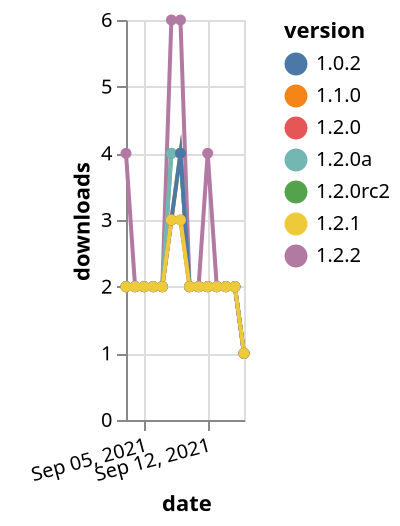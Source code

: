 {"$schema": "https://vega.github.io/schema/vega-lite/v5.json", "description": "A simple bar chart with embedded data.", "data": {"values": [{"date": "2021-09-03", "total": 2308, "delta": 2, "version": "1.1.0"}, {"date": "2021-09-04", "total": 2310, "delta": 2, "version": "1.1.0"}, {"date": "2021-09-05", "total": 2312, "delta": 2, "version": "1.1.0"}, {"date": "2021-09-06", "total": 2314, "delta": 2, "version": "1.1.0"}, {"date": "2021-09-07", "total": 2316, "delta": 2, "version": "1.1.0"}, {"date": "2021-09-08", "total": 2319, "delta": 3, "version": "1.1.0"}, {"date": "2021-09-09", "total": 2323, "delta": 4, "version": "1.1.0"}, {"date": "2021-09-10", "total": 2325, "delta": 2, "version": "1.1.0"}, {"date": "2021-09-11", "total": 2327, "delta": 2, "version": "1.1.0"}, {"date": "2021-09-12", "total": 2329, "delta": 2, "version": "1.1.0"}, {"date": "2021-09-13", "total": 2331, "delta": 2, "version": "1.1.0"}, {"date": "2021-09-14", "total": 2333, "delta": 2, "version": "1.1.0"}, {"date": "2021-09-15", "total": 2335, "delta": 2, "version": "1.1.0"}, {"date": "2021-09-16", "total": 2336, "delta": 1, "version": "1.1.0"}, {"date": "2021-09-03", "total": 2376, "delta": 2, "version": "1.2.0rc2"}, {"date": "2021-09-04", "total": 2378, "delta": 2, "version": "1.2.0rc2"}, {"date": "2021-09-05", "total": 2380, "delta": 2, "version": "1.2.0rc2"}, {"date": "2021-09-06", "total": 2382, "delta": 2, "version": "1.2.0rc2"}, {"date": "2021-09-07", "total": 2384, "delta": 2, "version": "1.2.0rc2"}, {"date": "2021-09-08", "total": 2388, "delta": 4, "version": "1.2.0rc2"}, {"date": "2021-09-09", "total": 2392, "delta": 4, "version": "1.2.0rc2"}, {"date": "2021-09-10", "total": 2394, "delta": 2, "version": "1.2.0rc2"}, {"date": "2021-09-11", "total": 2396, "delta": 2, "version": "1.2.0rc2"}, {"date": "2021-09-12", "total": 2398, "delta": 2, "version": "1.2.0rc2"}, {"date": "2021-09-13", "total": 2400, "delta": 2, "version": "1.2.0rc2"}, {"date": "2021-09-14", "total": 2402, "delta": 2, "version": "1.2.0rc2"}, {"date": "2021-09-15", "total": 2404, "delta": 2, "version": "1.2.0rc2"}, {"date": "2021-09-16", "total": 2405, "delta": 1, "version": "1.2.0rc2"}, {"date": "2021-09-03", "total": 2353, "delta": 4, "version": "1.2.2"}, {"date": "2021-09-04", "total": 2355, "delta": 2, "version": "1.2.2"}, {"date": "2021-09-05", "total": 2357, "delta": 2, "version": "1.2.2"}, {"date": "2021-09-06", "total": 2359, "delta": 2, "version": "1.2.2"}, {"date": "2021-09-07", "total": 2361, "delta": 2, "version": "1.2.2"}, {"date": "2021-09-08", "total": 2367, "delta": 6, "version": "1.2.2"}, {"date": "2021-09-09", "total": 2373, "delta": 6, "version": "1.2.2"}, {"date": "2021-09-10", "total": 2375, "delta": 2, "version": "1.2.2"}, {"date": "2021-09-11", "total": 2377, "delta": 2, "version": "1.2.2"}, {"date": "2021-09-12", "total": 2381, "delta": 4, "version": "1.2.2"}, {"date": "2021-09-13", "total": 2383, "delta": 2, "version": "1.2.2"}, {"date": "2021-09-14", "total": 2385, "delta": 2, "version": "1.2.2"}, {"date": "2021-09-15", "total": 2387, "delta": 2, "version": "1.2.2"}, {"date": "2021-09-16", "total": 2388, "delta": 1, "version": "1.2.2"}, {"date": "2021-09-03", "total": 2129, "delta": 2, "version": "1.2.0"}, {"date": "2021-09-04", "total": 2131, "delta": 2, "version": "1.2.0"}, {"date": "2021-09-05", "total": 2133, "delta": 2, "version": "1.2.0"}, {"date": "2021-09-06", "total": 2135, "delta": 2, "version": "1.2.0"}, {"date": "2021-09-07", "total": 2137, "delta": 2, "version": "1.2.0"}, {"date": "2021-09-08", "total": 2140, "delta": 3, "version": "1.2.0"}, {"date": "2021-09-09", "total": 2143, "delta": 3, "version": "1.2.0"}, {"date": "2021-09-10", "total": 2145, "delta": 2, "version": "1.2.0"}, {"date": "2021-09-11", "total": 2147, "delta": 2, "version": "1.2.0"}, {"date": "2021-09-12", "total": 2149, "delta": 2, "version": "1.2.0"}, {"date": "2021-09-13", "total": 2151, "delta": 2, "version": "1.2.0"}, {"date": "2021-09-14", "total": 2153, "delta": 2, "version": "1.2.0"}, {"date": "2021-09-15", "total": 2155, "delta": 2, "version": "1.2.0"}, {"date": "2021-09-16", "total": 2156, "delta": 1, "version": "1.2.0"}, {"date": "2021-09-03", "total": 2519, "delta": 2, "version": "1.2.0a"}, {"date": "2021-09-04", "total": 2521, "delta": 2, "version": "1.2.0a"}, {"date": "2021-09-05", "total": 2523, "delta": 2, "version": "1.2.0a"}, {"date": "2021-09-06", "total": 2525, "delta": 2, "version": "1.2.0a"}, {"date": "2021-09-07", "total": 2527, "delta": 2, "version": "1.2.0a"}, {"date": "2021-09-08", "total": 2531, "delta": 4, "version": "1.2.0a"}, {"date": "2021-09-09", "total": 2535, "delta": 4, "version": "1.2.0a"}, {"date": "2021-09-10", "total": 2537, "delta": 2, "version": "1.2.0a"}, {"date": "2021-09-11", "total": 2539, "delta": 2, "version": "1.2.0a"}, {"date": "2021-09-12", "total": 2541, "delta": 2, "version": "1.2.0a"}, {"date": "2021-09-13", "total": 2543, "delta": 2, "version": "1.2.0a"}, {"date": "2021-09-14", "total": 2545, "delta": 2, "version": "1.2.0a"}, {"date": "2021-09-15", "total": 2547, "delta": 2, "version": "1.2.0a"}, {"date": "2021-09-16", "total": 2548, "delta": 1, "version": "1.2.0a"}, {"date": "2021-09-03", "total": 2303, "delta": 2, "version": "1.0.2"}, {"date": "2021-09-04", "total": 2305, "delta": 2, "version": "1.0.2"}, {"date": "2021-09-05", "total": 2307, "delta": 2, "version": "1.0.2"}, {"date": "2021-09-06", "total": 2309, "delta": 2, "version": "1.0.2"}, {"date": "2021-09-07", "total": 2311, "delta": 2, "version": "1.0.2"}, {"date": "2021-09-08", "total": 2314, "delta": 3, "version": "1.0.2"}, {"date": "2021-09-09", "total": 2318, "delta": 4, "version": "1.0.2"}, {"date": "2021-09-10", "total": 2320, "delta": 2, "version": "1.0.2"}, {"date": "2021-09-11", "total": 2322, "delta": 2, "version": "1.0.2"}, {"date": "2021-09-12", "total": 2324, "delta": 2, "version": "1.0.2"}, {"date": "2021-09-13", "total": 2326, "delta": 2, "version": "1.0.2"}, {"date": "2021-09-14", "total": 2328, "delta": 2, "version": "1.0.2"}, {"date": "2021-09-15", "total": 2330, "delta": 2, "version": "1.0.2"}, {"date": "2021-09-16", "total": 2331, "delta": 1, "version": "1.0.2"}, {"date": "2021-09-03", "total": 2155, "delta": 2, "version": "1.2.1"}, {"date": "2021-09-04", "total": 2157, "delta": 2, "version": "1.2.1"}, {"date": "2021-09-05", "total": 2159, "delta": 2, "version": "1.2.1"}, {"date": "2021-09-06", "total": 2161, "delta": 2, "version": "1.2.1"}, {"date": "2021-09-07", "total": 2163, "delta": 2, "version": "1.2.1"}, {"date": "2021-09-08", "total": 2166, "delta": 3, "version": "1.2.1"}, {"date": "2021-09-09", "total": 2169, "delta": 3, "version": "1.2.1"}, {"date": "2021-09-10", "total": 2171, "delta": 2, "version": "1.2.1"}, {"date": "2021-09-11", "total": 2173, "delta": 2, "version": "1.2.1"}, {"date": "2021-09-12", "total": 2175, "delta": 2, "version": "1.2.1"}, {"date": "2021-09-13", "total": 2177, "delta": 2, "version": "1.2.1"}, {"date": "2021-09-14", "total": 2179, "delta": 2, "version": "1.2.1"}, {"date": "2021-09-15", "total": 2181, "delta": 2, "version": "1.2.1"}, {"date": "2021-09-16", "total": 2182, "delta": 1, "version": "1.2.1"}]}, "width": "container", "mark": {"type": "line", "point": {"filled": true}}, "encoding": {"x": {"field": "date", "type": "temporal", "timeUnit": "yearmonthdate", "title": "date", "axis": {"labelAngle": -15}}, "y": {"field": "delta", "type": "quantitative", "title": "downloads"}, "color": {"field": "version", "type": "nominal"}, "tooltip": {"field": "delta"}}}